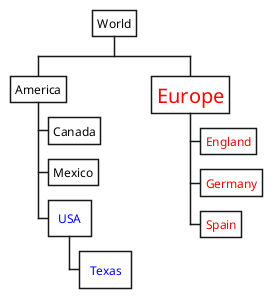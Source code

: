 {
  "sha1": "ozgwyd24zhvylsm7pur8y0dkvfjjnch",
  "insertion": {
    "when": "2024-06-04T17:28:40.476Z",
    "user": "plantuml@gmail.com"
  }
}
@startwbs
<style>
wbsDiagram {
  node {
    Padding 5
    Margin 15
    BackGroundColor white
  }

  .europeStyle * {
	  node {
	    FontColor red
	  }
	  /' this is some comment 
	   '/
  }

  .europeStyle {
	  node {
	    FontSize 20
	  }
  }

  .usaStyle * {
	  node {
	      Padding 10; // because we are fatter ;) 
	  }
	  FontColor Blue
  }
}
</style>

* World
** America
*** Canada
*** Mexico
*** USA <<usaStyle>>
**** Texas
** Europe <<europeStyle>>
*** England
*** Germany
*** Spain
@endwbs

